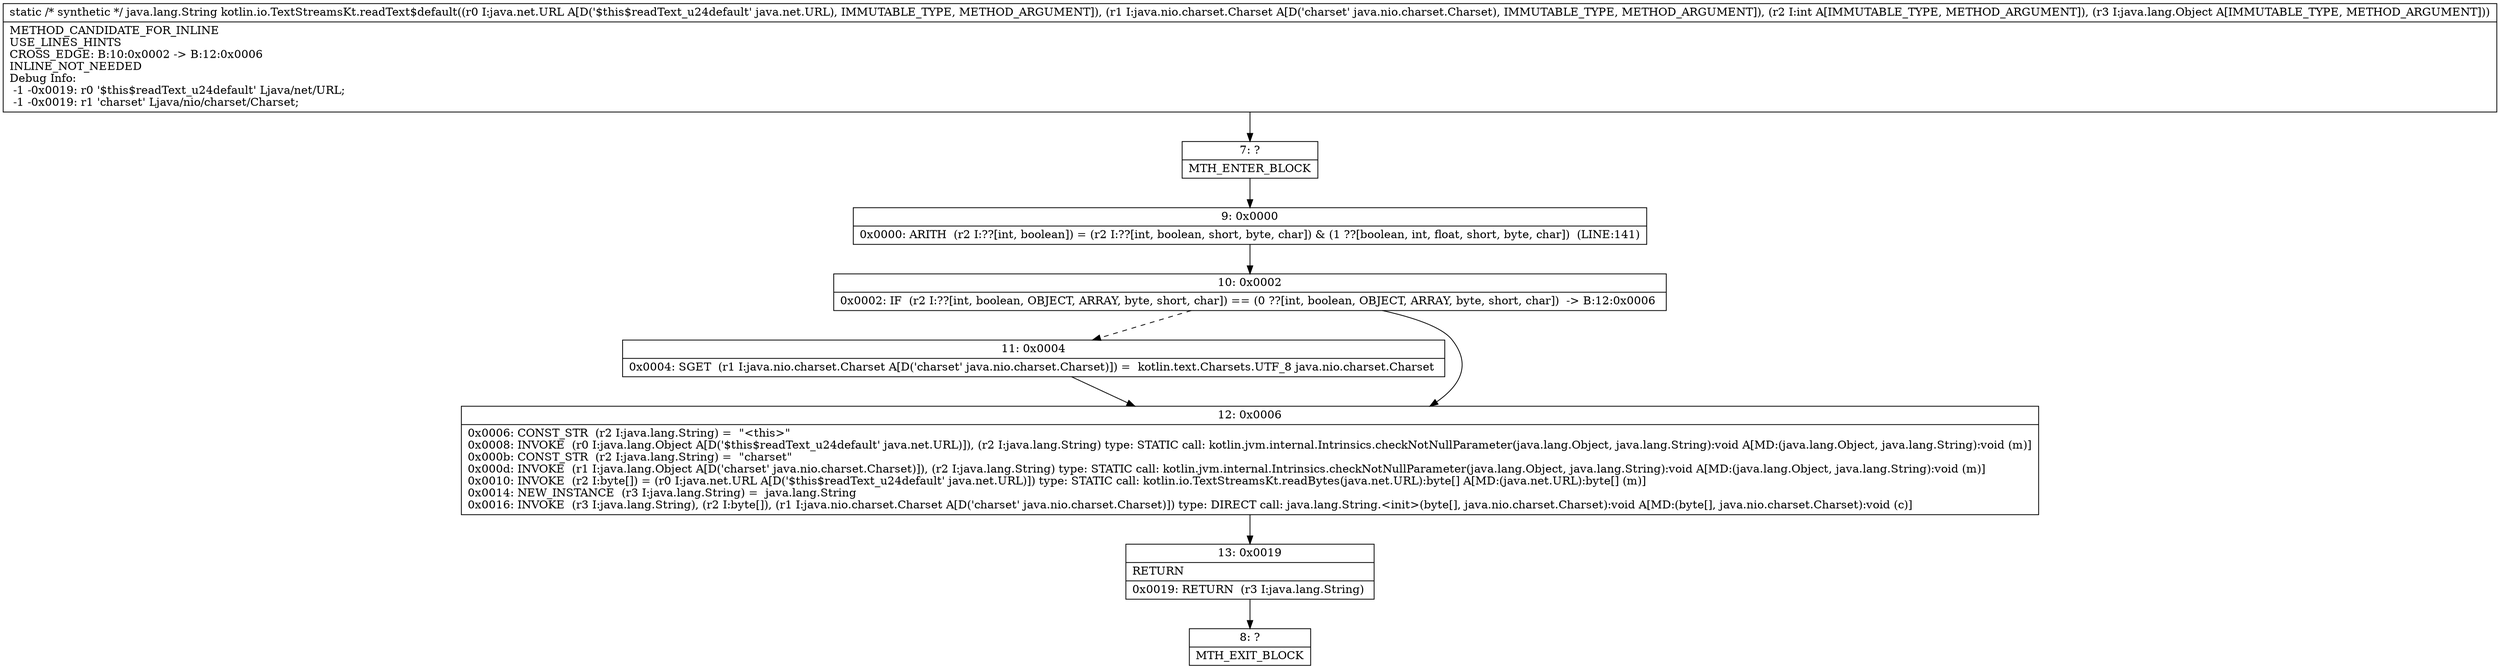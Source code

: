 digraph "CFG forkotlin.io.TextStreamsKt.readText$default(Ljava\/net\/URL;Ljava\/nio\/charset\/Charset;ILjava\/lang\/Object;)Ljava\/lang\/String;" {
Node_7 [shape=record,label="{7\:\ ?|MTH_ENTER_BLOCK\l}"];
Node_9 [shape=record,label="{9\:\ 0x0000|0x0000: ARITH  (r2 I:??[int, boolean]) = (r2 I:??[int, boolean, short, byte, char]) & (1 ??[boolean, int, float, short, byte, char])  (LINE:141)\l}"];
Node_10 [shape=record,label="{10\:\ 0x0002|0x0002: IF  (r2 I:??[int, boolean, OBJECT, ARRAY, byte, short, char]) == (0 ??[int, boolean, OBJECT, ARRAY, byte, short, char])  \-\> B:12:0x0006 \l}"];
Node_11 [shape=record,label="{11\:\ 0x0004|0x0004: SGET  (r1 I:java.nio.charset.Charset A[D('charset' java.nio.charset.Charset)]) =  kotlin.text.Charsets.UTF_8 java.nio.charset.Charset \l}"];
Node_12 [shape=record,label="{12\:\ 0x0006|0x0006: CONST_STR  (r2 I:java.lang.String) =  \"\<this\>\" \l0x0008: INVOKE  (r0 I:java.lang.Object A[D('$this$readText_u24default' java.net.URL)]), (r2 I:java.lang.String) type: STATIC call: kotlin.jvm.internal.Intrinsics.checkNotNullParameter(java.lang.Object, java.lang.String):void A[MD:(java.lang.Object, java.lang.String):void (m)]\l0x000b: CONST_STR  (r2 I:java.lang.String) =  \"charset\" \l0x000d: INVOKE  (r1 I:java.lang.Object A[D('charset' java.nio.charset.Charset)]), (r2 I:java.lang.String) type: STATIC call: kotlin.jvm.internal.Intrinsics.checkNotNullParameter(java.lang.Object, java.lang.String):void A[MD:(java.lang.Object, java.lang.String):void (m)]\l0x0010: INVOKE  (r2 I:byte[]) = (r0 I:java.net.URL A[D('$this$readText_u24default' java.net.URL)]) type: STATIC call: kotlin.io.TextStreamsKt.readBytes(java.net.URL):byte[] A[MD:(java.net.URL):byte[] (m)]\l0x0014: NEW_INSTANCE  (r3 I:java.lang.String) =  java.lang.String \l0x0016: INVOKE  (r3 I:java.lang.String), (r2 I:byte[]), (r1 I:java.nio.charset.Charset A[D('charset' java.nio.charset.Charset)]) type: DIRECT call: java.lang.String.\<init\>(byte[], java.nio.charset.Charset):void A[MD:(byte[], java.nio.charset.Charset):void (c)]\l}"];
Node_13 [shape=record,label="{13\:\ 0x0019|RETURN\l|0x0019: RETURN  (r3 I:java.lang.String) \l}"];
Node_8 [shape=record,label="{8\:\ ?|MTH_EXIT_BLOCK\l}"];
MethodNode[shape=record,label="{static \/* synthetic *\/ java.lang.String kotlin.io.TextStreamsKt.readText$default((r0 I:java.net.URL A[D('$this$readText_u24default' java.net.URL), IMMUTABLE_TYPE, METHOD_ARGUMENT]), (r1 I:java.nio.charset.Charset A[D('charset' java.nio.charset.Charset), IMMUTABLE_TYPE, METHOD_ARGUMENT]), (r2 I:int A[IMMUTABLE_TYPE, METHOD_ARGUMENT]), (r3 I:java.lang.Object A[IMMUTABLE_TYPE, METHOD_ARGUMENT]))  | METHOD_CANDIDATE_FOR_INLINE\lUSE_LINES_HINTS\lCROSS_EDGE: B:10:0x0002 \-\> B:12:0x0006\lINLINE_NOT_NEEDED\lDebug Info:\l  \-1 \-0x0019: r0 '$this$readText_u24default' Ljava\/net\/URL;\l  \-1 \-0x0019: r1 'charset' Ljava\/nio\/charset\/Charset;\l}"];
MethodNode -> Node_7;Node_7 -> Node_9;
Node_9 -> Node_10;
Node_10 -> Node_11[style=dashed];
Node_10 -> Node_12;
Node_11 -> Node_12;
Node_12 -> Node_13;
Node_13 -> Node_8;
}

